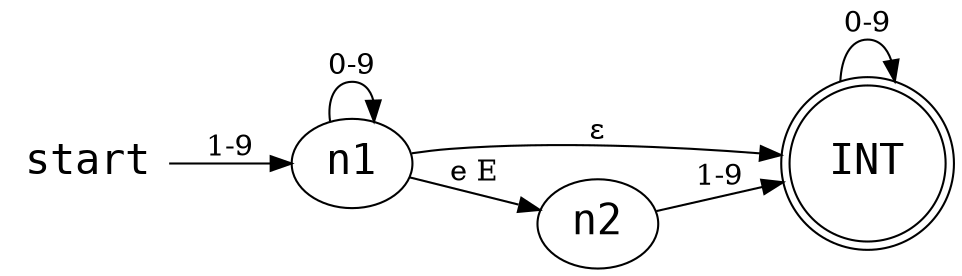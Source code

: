 digraph NFA {
	rankdir=LR;
	node [fontsize=20 fontname=Consolas]

	start [shape=plaintext]
	s8    [label="INT"         shape=doublecircle]

	start -> n1 [label="1-9"]
	n1 -> n1 [label="0-9"]
	n1 -> s8 [label="ε"]
	n1 -> n2 [label="e E"]
	n2 -> s8 [label="1-9"]
	s8 -> s8 [label="0-9"]
}